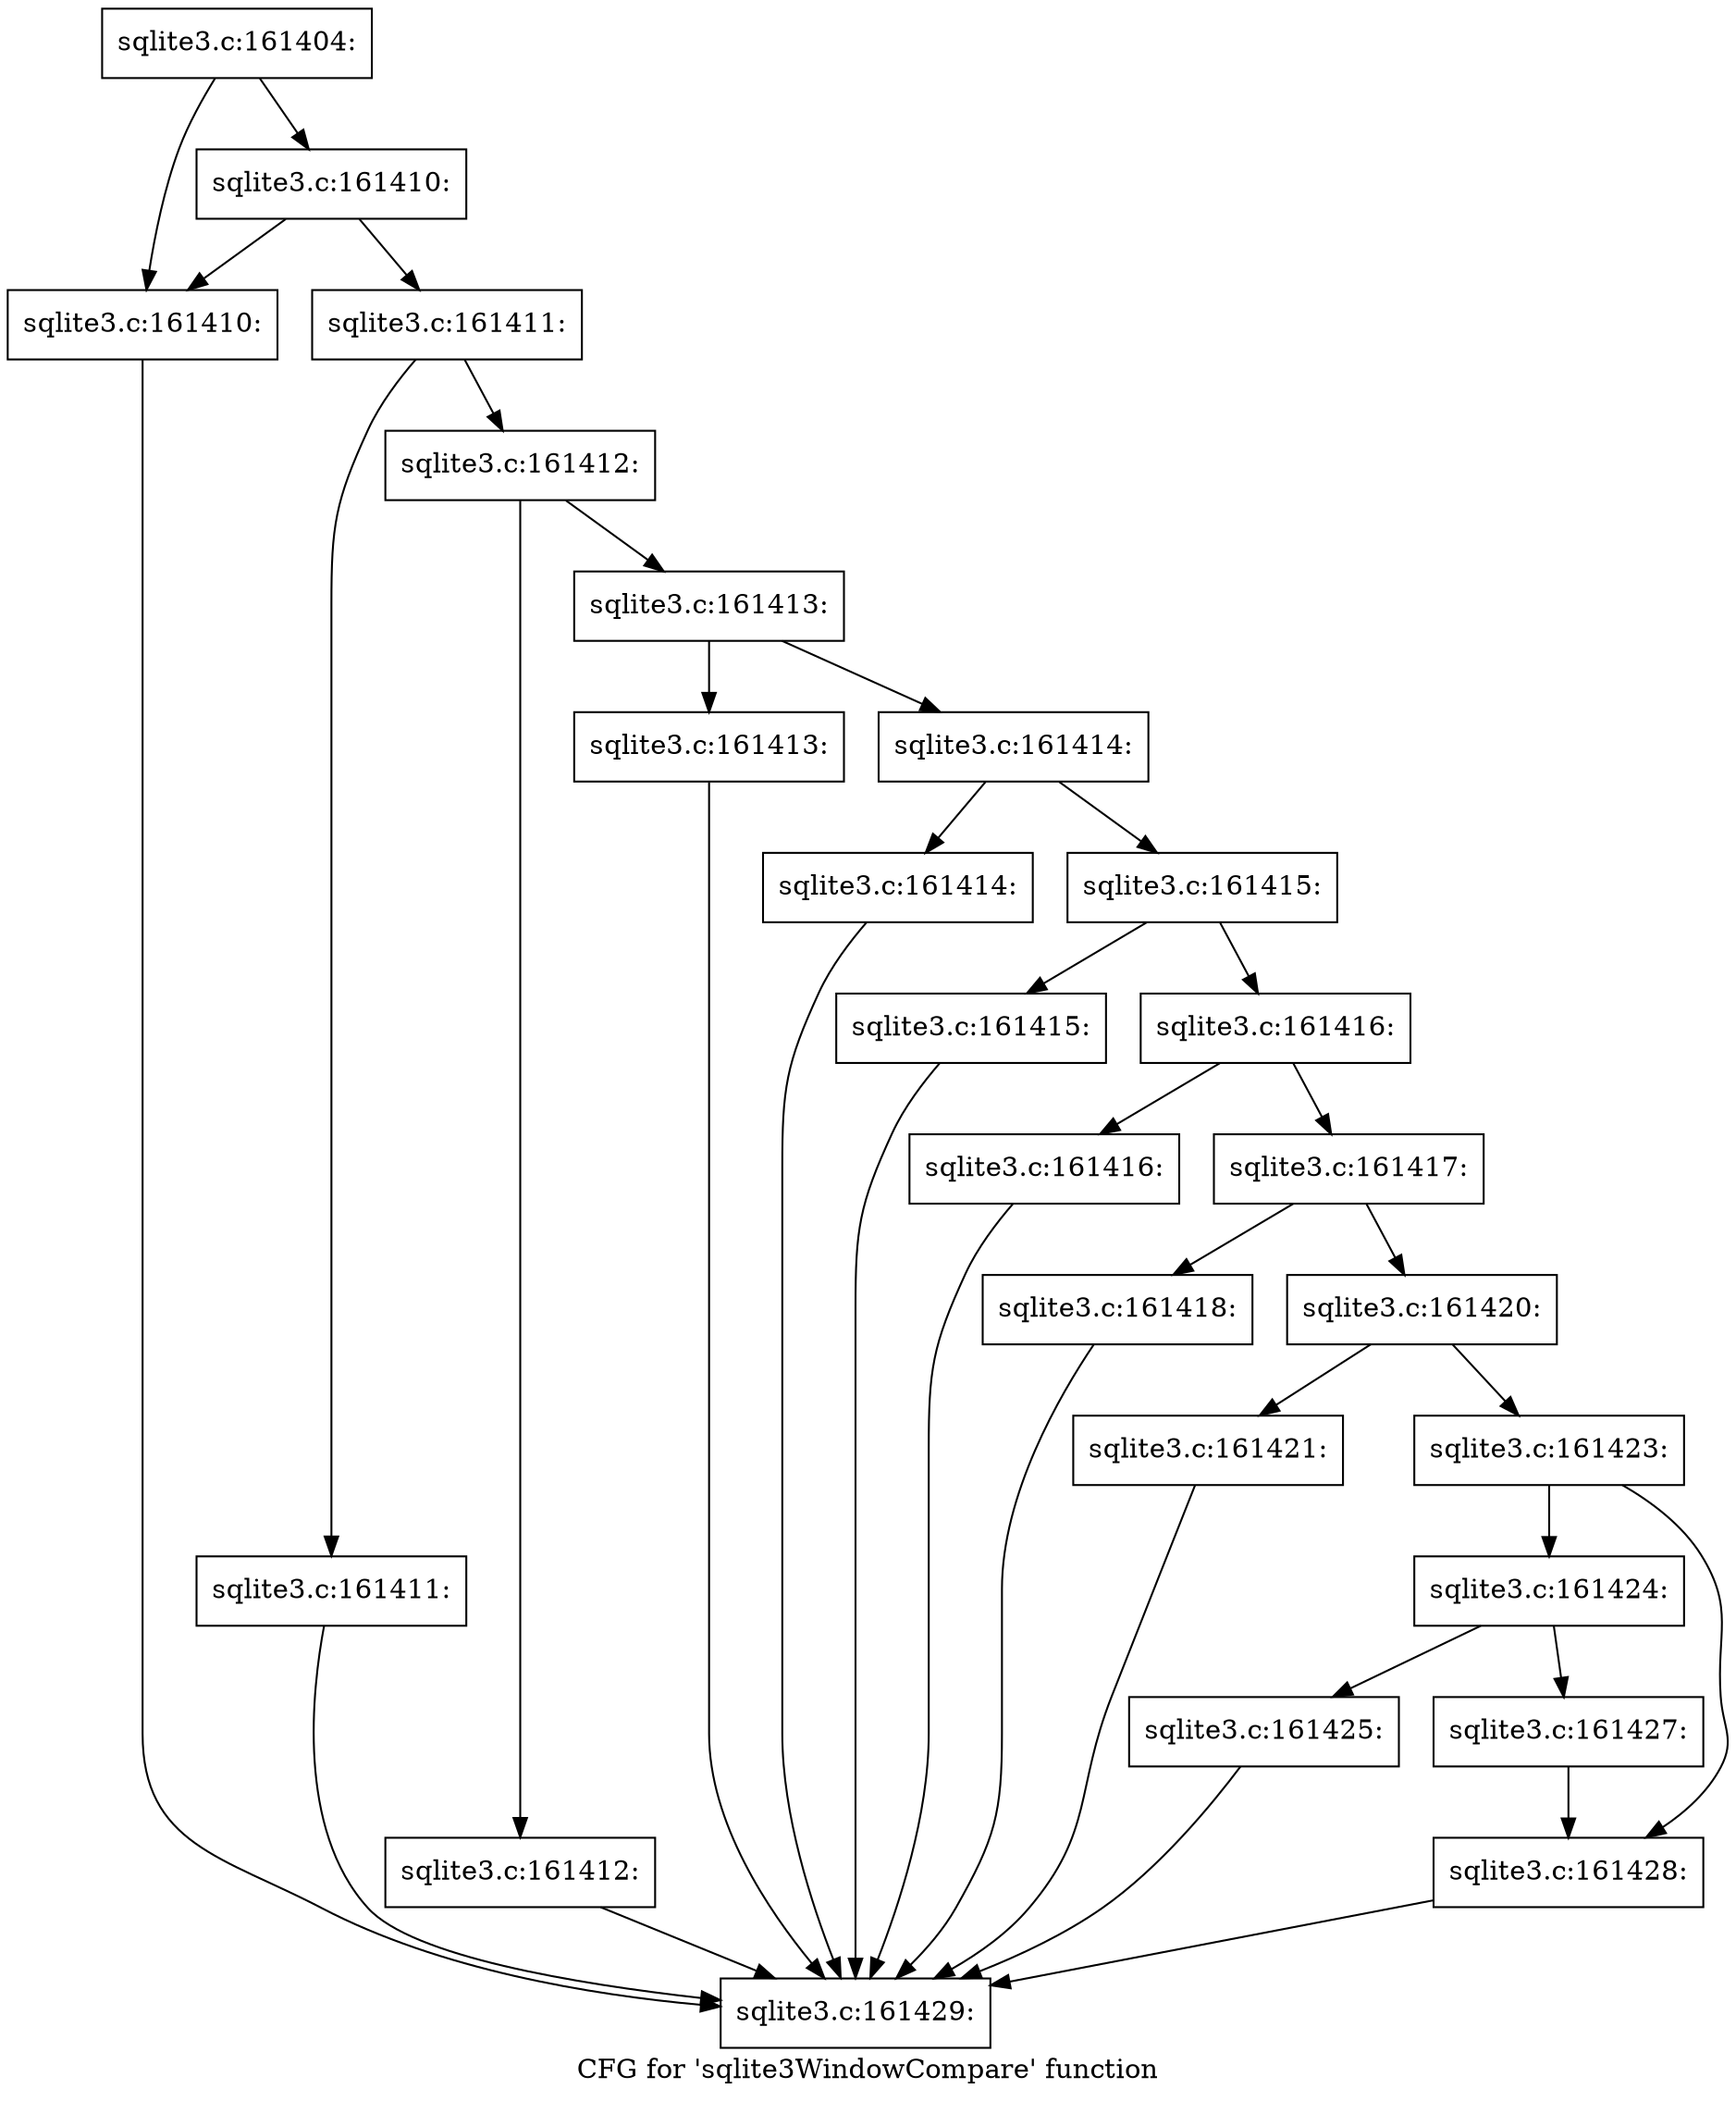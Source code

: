 digraph "CFG for 'sqlite3WindowCompare' function" {
	label="CFG for 'sqlite3WindowCompare' function";

	Node0x55c0f8b97de0 [shape=record,label="{sqlite3.c:161404:}"];
	Node0x55c0f8b97de0 -> Node0x55c0f8b992f0;
	Node0x55c0f8b97de0 -> Node0x55c0f8b99390;
	Node0x55c0f8b99390 [shape=record,label="{sqlite3.c:161410:}"];
	Node0x55c0f8b99390 -> Node0x55c0f8b992f0;
	Node0x55c0f8b99390 -> Node0x55c0f8b99340;
	Node0x55c0f8b992f0 [shape=record,label="{sqlite3.c:161410:}"];
	Node0x55c0f8b992f0 -> Node0x55c0f8b95080;
	Node0x55c0f8b99340 [shape=record,label="{sqlite3.c:161411:}"];
	Node0x55c0f8b99340 -> Node0x55c0f8b99a00;
	Node0x55c0f8b99340 -> Node0x55c0f8b99a50;
	Node0x55c0f8b99a00 [shape=record,label="{sqlite3.c:161411:}"];
	Node0x55c0f8b99a00 -> Node0x55c0f8b95080;
	Node0x55c0f8b99a50 [shape=record,label="{sqlite3.c:161412:}"];
	Node0x55c0f8b99a50 -> Node0x55c0f8b9a320;
	Node0x55c0f8b99a50 -> Node0x55c0f8b9a370;
	Node0x55c0f8b9a320 [shape=record,label="{sqlite3.c:161412:}"];
	Node0x55c0f8b9a320 -> Node0x55c0f8b95080;
	Node0x55c0f8b9a370 [shape=record,label="{sqlite3.c:161413:}"];
	Node0x55c0f8b9a370 -> Node0x55c0f8b9ac40;
	Node0x55c0f8b9a370 -> Node0x55c0f8b9ac90;
	Node0x55c0f8b9ac40 [shape=record,label="{sqlite3.c:161413:}"];
	Node0x55c0f8b9ac40 -> Node0x55c0f8b95080;
	Node0x55c0f8b9ac90 [shape=record,label="{sqlite3.c:161414:}"];
	Node0x55c0f8b9ac90 -> Node0x55c0f8b9b560;
	Node0x55c0f8b9ac90 -> Node0x55c0f8b9b5b0;
	Node0x55c0f8b9b560 [shape=record,label="{sqlite3.c:161414:}"];
	Node0x55c0f8b9b560 -> Node0x55c0f8b95080;
	Node0x55c0f8b9b5b0 [shape=record,label="{sqlite3.c:161415:}"];
	Node0x55c0f8b9b5b0 -> Node0x55c0f8b9be80;
	Node0x55c0f8b9b5b0 -> Node0x55c0f8b9bed0;
	Node0x55c0f8b9be80 [shape=record,label="{sqlite3.c:161415:}"];
	Node0x55c0f8b9be80 -> Node0x55c0f8b95080;
	Node0x55c0f8b9bed0 [shape=record,label="{sqlite3.c:161416:}"];
	Node0x55c0f8b9bed0 -> Node0x55c0f8b9c8f0;
	Node0x55c0f8b9bed0 -> Node0x55c0f8b9c940;
	Node0x55c0f8b9c8f0 [shape=record,label="{sqlite3.c:161416:}"];
	Node0x55c0f8b9c8f0 -> Node0x55c0f8b95080;
	Node0x55c0f8b9c940 [shape=record,label="{sqlite3.c:161417:}"];
	Node0x55c0f8b9c940 -> Node0x55c0f8b9d360;
	Node0x55c0f8b9c940 -> Node0x55c0f8b9d3b0;
	Node0x55c0f8b9d360 [shape=record,label="{sqlite3.c:161418:}"];
	Node0x55c0f8b9d360 -> Node0x55c0f8b95080;
	Node0x55c0f8b9d3b0 [shape=record,label="{sqlite3.c:161420:}"];
	Node0x55c0f8b9d3b0 -> Node0x55c0f8b9df40;
	Node0x55c0f8b9d3b0 -> Node0x55c0f8b9df90;
	Node0x55c0f8b9df40 [shape=record,label="{sqlite3.c:161421:}"];
	Node0x55c0f8b9df40 -> Node0x55c0f8b95080;
	Node0x55c0f8b9df90 [shape=record,label="{sqlite3.c:161423:}"];
	Node0x55c0f8b9df90 -> Node0x55c0f8b9eb20;
	Node0x55c0f8b9df90 -> Node0x55c0f8b9eb70;
	Node0x55c0f8b9eb20 [shape=record,label="{sqlite3.c:161424:}"];
	Node0x55c0f8b9eb20 -> Node0x55c0f8b9eeb0;
	Node0x55c0f8b9eb20 -> Node0x55c0f8b9ef00;
	Node0x55c0f8b9eeb0 [shape=record,label="{sqlite3.c:161425:}"];
	Node0x55c0f8b9eeb0 -> Node0x55c0f8b95080;
	Node0x55c0f8b9ef00 [shape=record,label="{sqlite3.c:161427:}"];
	Node0x55c0f8b9ef00 -> Node0x55c0f8b9eb70;
	Node0x55c0f8b9eb70 [shape=record,label="{sqlite3.c:161428:}"];
	Node0x55c0f8b9eb70 -> Node0x55c0f8b95080;
	Node0x55c0f8b95080 [shape=record,label="{sqlite3.c:161429:}"];
}
